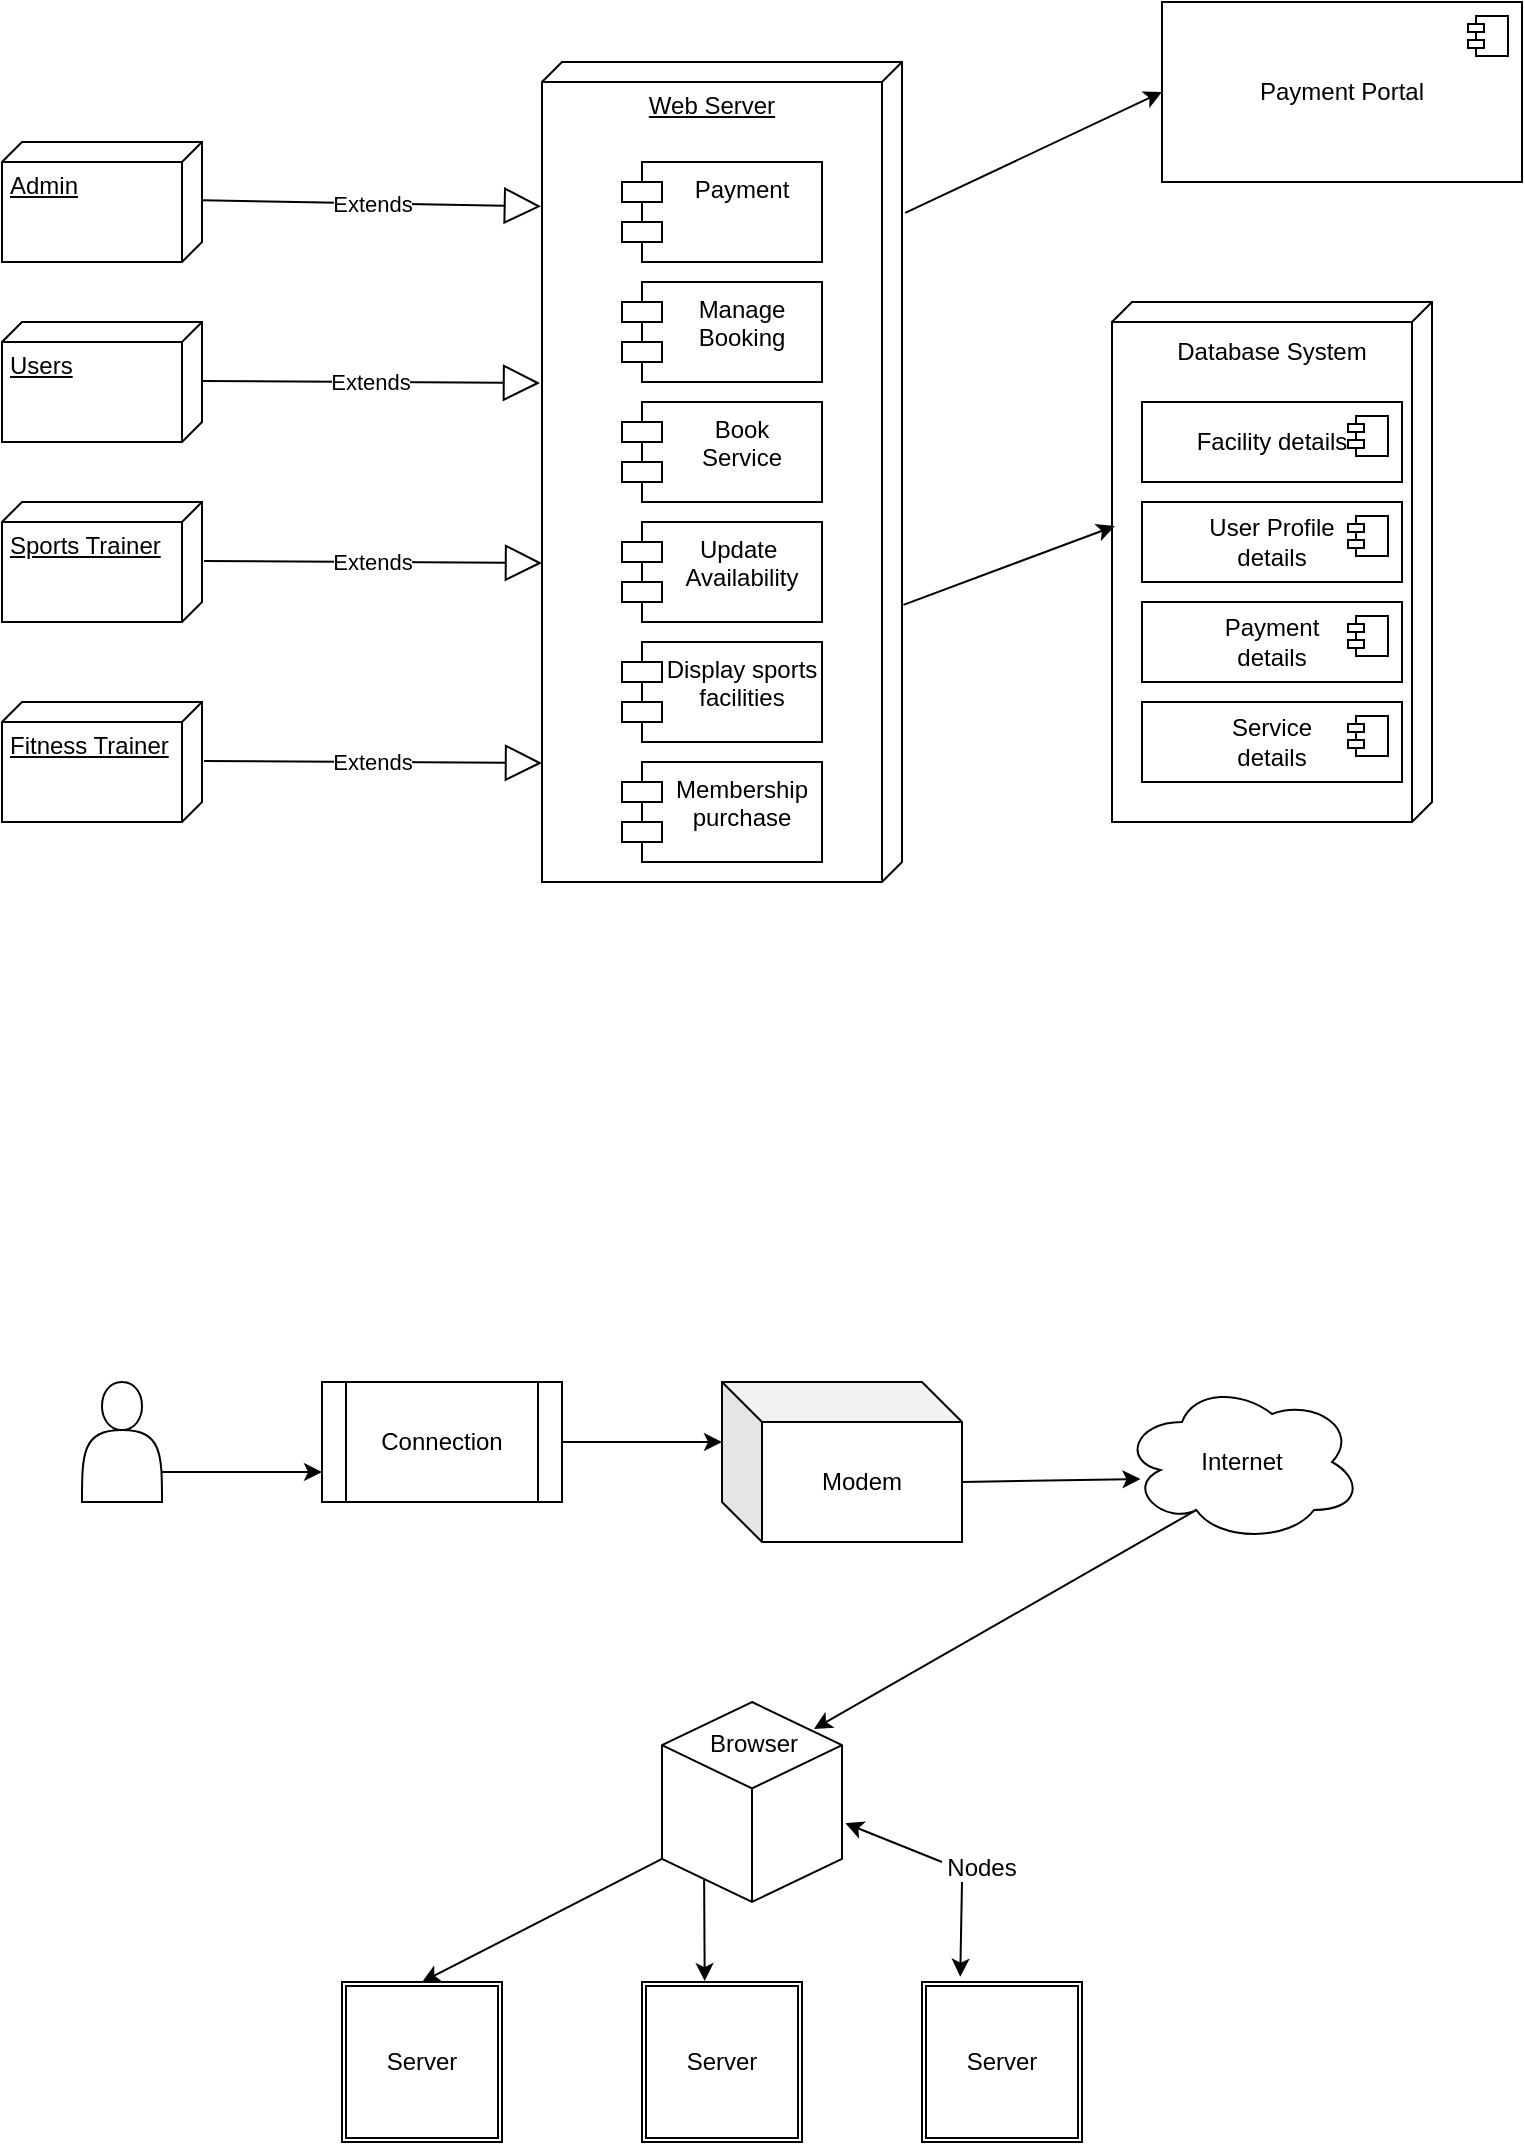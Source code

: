 <mxfile version="21.6.5" type="device">
  <diagram name="Page-1" id="a0GZQNjRFC3bPyHCfK1t">
    <mxGraphModel dx="1446" dy="710" grid="1" gridSize="10" guides="1" tooltips="1" connect="1" arrows="1" fold="1" page="1" pageScale="1" pageWidth="4681" pageHeight="3300" math="0" shadow="0">
      <root>
        <mxCell id="0" />
        <mxCell id="1" parent="0" />
        <mxCell id="LejGBaHCusOCE5LeDsdk-1" value="Web Server" style="verticalAlign=top;align=center;spacingTop=8;spacingLeft=2;spacingRight=12;shape=cube;size=10;direction=south;fontStyle=4;html=1;whiteSpace=wrap;" parent="1" vertex="1">
          <mxGeometry x="430" y="120" width="180" height="410" as="geometry" />
        </mxCell>
        <mxCell id="LejGBaHCusOCE5LeDsdk-2" value="Admin" style="verticalAlign=top;align=left;spacingTop=8;spacingLeft=2;spacingRight=12;shape=cube;size=10;direction=south;fontStyle=4;html=1;whiteSpace=wrap;" parent="1" vertex="1">
          <mxGeometry x="160" y="160" width="100" height="60" as="geometry" />
        </mxCell>
        <mxCell id="LejGBaHCusOCE5LeDsdk-3" value="Users" style="verticalAlign=top;align=left;spacingTop=8;spacingLeft=2;spacingRight=12;shape=cube;size=10;direction=south;fontStyle=4;html=1;whiteSpace=wrap;" parent="1" vertex="1">
          <mxGeometry x="160" y="250" width="100" height="60" as="geometry" />
        </mxCell>
        <mxCell id="LejGBaHCusOCE5LeDsdk-4" value="Sports Trainer" style="verticalAlign=top;align=left;spacingTop=8;spacingLeft=2;spacingRight=12;shape=cube;size=10;direction=south;fontStyle=4;html=1;whiteSpace=wrap;" parent="1" vertex="1">
          <mxGeometry x="160" y="340" width="100" height="60" as="geometry" />
        </mxCell>
        <mxCell id="LejGBaHCusOCE5LeDsdk-5" value="Fitness Trainer" style="verticalAlign=top;align=left;spacingTop=8;spacingLeft=2;spacingRight=12;shape=cube;size=10;direction=south;fontStyle=4;html=1;whiteSpace=wrap;" parent="1" vertex="1">
          <mxGeometry x="160" y="440" width="100" height="60" as="geometry" />
        </mxCell>
        <mxCell id="LejGBaHCusOCE5LeDsdk-8" value="Extends" style="endArrow=block;endSize=16;endFill=0;html=1;rounded=0;exitX=0.485;exitY=0.001;exitDx=0;exitDy=0;exitPerimeter=0;entryX=0.176;entryY=1.003;entryDx=0;entryDy=0;entryPerimeter=0;" parent="1" source="LejGBaHCusOCE5LeDsdk-2" target="LejGBaHCusOCE5LeDsdk-1" edge="1">
          <mxGeometry width="160" relative="1" as="geometry">
            <mxPoint x="430" y="320" as="sourcePoint" />
            <mxPoint x="590" y="320" as="targetPoint" />
          </mxGeometry>
        </mxCell>
        <mxCell id="LejGBaHCusOCE5LeDsdk-9" value="Extends" style="endArrow=block;endSize=16;endFill=0;html=1;rounded=0;exitX=0.485;exitY=0.001;exitDx=0;exitDy=0;exitPerimeter=0;entryX=0.176;entryY=1.003;entryDx=0;entryDy=0;entryPerimeter=0;" parent="1" edge="1">
          <mxGeometry width="160" relative="1" as="geometry">
            <mxPoint x="260" y="279.5" as="sourcePoint" />
            <mxPoint x="429" y="280.5" as="targetPoint" />
          </mxGeometry>
        </mxCell>
        <mxCell id="LejGBaHCusOCE5LeDsdk-10" value="Extends" style="endArrow=block;endSize=16;endFill=0;html=1;rounded=0;exitX=0.485;exitY=0.001;exitDx=0;exitDy=0;exitPerimeter=0;entryX=0.176;entryY=1.003;entryDx=0;entryDy=0;entryPerimeter=0;" parent="1" edge="1">
          <mxGeometry width="160" relative="1" as="geometry">
            <mxPoint x="261" y="369.5" as="sourcePoint" />
            <mxPoint x="430" y="370.5" as="targetPoint" />
          </mxGeometry>
        </mxCell>
        <mxCell id="LejGBaHCusOCE5LeDsdk-11" value="Extends" style="endArrow=block;endSize=16;endFill=0;html=1;rounded=0;exitX=0.485;exitY=0.001;exitDx=0;exitDy=0;exitPerimeter=0;entryX=0.176;entryY=1.003;entryDx=0;entryDy=0;entryPerimeter=0;" parent="1" edge="1">
          <mxGeometry width="160" relative="1" as="geometry">
            <mxPoint x="261" y="469.5" as="sourcePoint" />
            <mxPoint x="430" y="470.5" as="targetPoint" />
          </mxGeometry>
        </mxCell>
        <mxCell id="LejGBaHCusOCE5LeDsdk-12" value="Payment" style="shape=module;align=left;spacingLeft=20;align=center;verticalAlign=top;whiteSpace=wrap;html=1;" parent="1" vertex="1">
          <mxGeometry x="470" y="170" width="100" height="50" as="geometry" />
        </mxCell>
        <mxCell id="LejGBaHCusOCE5LeDsdk-13" value="Manage&lt;br&gt;Booking" style="shape=module;align=left;spacingLeft=20;align=center;verticalAlign=top;whiteSpace=wrap;html=1;" parent="1" vertex="1">
          <mxGeometry x="470" y="230" width="100" height="50" as="geometry" />
        </mxCell>
        <mxCell id="LejGBaHCusOCE5LeDsdk-14" value="Book&lt;br&gt;Service" style="shape=module;align=left;spacingLeft=20;align=center;verticalAlign=top;whiteSpace=wrap;html=1;" parent="1" vertex="1">
          <mxGeometry x="470" y="290" width="100" height="50" as="geometry" />
        </mxCell>
        <mxCell id="LejGBaHCusOCE5LeDsdk-15" value="Update&amp;nbsp;&lt;br&gt;Availability" style="shape=module;align=left;spacingLeft=20;align=center;verticalAlign=top;whiteSpace=wrap;html=1;" parent="1" vertex="1">
          <mxGeometry x="470" y="350" width="100" height="50" as="geometry" />
        </mxCell>
        <mxCell id="LejGBaHCusOCE5LeDsdk-16" value="Display sports facilities" style="shape=module;align=left;spacingLeft=20;align=center;verticalAlign=top;whiteSpace=wrap;html=1;" parent="1" vertex="1">
          <mxGeometry x="470" y="410" width="100" height="50" as="geometry" />
        </mxCell>
        <mxCell id="LejGBaHCusOCE5LeDsdk-17" value="Membership&lt;br&gt;purchase" style="shape=module;align=left;spacingLeft=20;align=center;verticalAlign=top;whiteSpace=wrap;html=1;" parent="1" vertex="1">
          <mxGeometry x="470" y="470" width="100" height="50" as="geometry" />
        </mxCell>
        <mxCell id="LejGBaHCusOCE5LeDsdk-18" value="Payment Portal" style="html=1;dropTarget=0;whiteSpace=wrap;" parent="1" vertex="1">
          <mxGeometry x="740" y="90" width="180" height="90" as="geometry" />
        </mxCell>
        <mxCell id="LejGBaHCusOCE5LeDsdk-19" value="" style="shape=module;jettyWidth=8;jettyHeight=4;" parent="LejGBaHCusOCE5LeDsdk-18" vertex="1">
          <mxGeometry x="1" width="20" height="20" relative="1" as="geometry">
            <mxPoint x="-27" y="7" as="offset" />
          </mxGeometry>
        </mxCell>
        <mxCell id="LejGBaHCusOCE5LeDsdk-20" value="" style="endArrow=classic;html=1;rounded=0;entryX=0;entryY=0.5;entryDx=0;entryDy=0;exitX=0.184;exitY=-0.009;exitDx=0;exitDy=0;exitPerimeter=0;" parent="1" source="LejGBaHCusOCE5LeDsdk-1" target="LejGBaHCusOCE5LeDsdk-18" edge="1">
          <mxGeometry width="50" height="50" relative="1" as="geometry">
            <mxPoint x="500" y="270" as="sourcePoint" />
            <mxPoint x="550" y="220" as="targetPoint" />
          </mxGeometry>
        </mxCell>
        <mxCell id="LejGBaHCusOCE5LeDsdk-21" value="" style="verticalAlign=top;align=left;spacingTop=8;spacingLeft=2;spacingRight=12;shape=cube;size=10;direction=south;fontStyle=4;html=1;whiteSpace=wrap;" parent="1" vertex="1">
          <mxGeometry x="715" y="240" width="160" height="260" as="geometry" />
        </mxCell>
        <mxCell id="LejGBaHCusOCE5LeDsdk-22" value="Database System" style="text;strokeColor=none;align=center;fillColor=none;html=1;verticalAlign=middle;whiteSpace=wrap;rounded=0;" parent="1" vertex="1">
          <mxGeometry x="740" y="250" width="110" height="30" as="geometry" />
        </mxCell>
        <mxCell id="LejGBaHCusOCE5LeDsdk-23" value="Facility details" style="html=1;dropTarget=0;whiteSpace=wrap;" parent="1" vertex="1">
          <mxGeometry x="730" y="290" width="130" height="40" as="geometry" />
        </mxCell>
        <mxCell id="LejGBaHCusOCE5LeDsdk-24" value="" style="shape=module;jettyWidth=8;jettyHeight=4;" parent="LejGBaHCusOCE5LeDsdk-23" vertex="1">
          <mxGeometry x="1" width="20" height="20" relative="1" as="geometry">
            <mxPoint x="-27" y="7" as="offset" />
          </mxGeometry>
        </mxCell>
        <mxCell id="LejGBaHCusOCE5LeDsdk-27" value="User Profile &lt;br&gt;details" style="html=1;dropTarget=0;whiteSpace=wrap;" parent="1" vertex="1">
          <mxGeometry x="730" y="340" width="130" height="40" as="geometry" />
        </mxCell>
        <mxCell id="LejGBaHCusOCE5LeDsdk-28" value="" style="shape=module;jettyWidth=8;jettyHeight=4;" parent="LejGBaHCusOCE5LeDsdk-27" vertex="1">
          <mxGeometry x="1" width="20" height="20" relative="1" as="geometry">
            <mxPoint x="-27" y="7" as="offset" />
          </mxGeometry>
        </mxCell>
        <mxCell id="LejGBaHCusOCE5LeDsdk-29" value="Payment&lt;br&gt;details" style="html=1;dropTarget=0;whiteSpace=wrap;" parent="1" vertex="1">
          <mxGeometry x="730" y="390" width="130" height="40" as="geometry" />
        </mxCell>
        <mxCell id="LejGBaHCusOCE5LeDsdk-30" value="" style="shape=module;jettyWidth=8;jettyHeight=4;" parent="LejGBaHCusOCE5LeDsdk-29" vertex="1">
          <mxGeometry x="1" width="20" height="20" relative="1" as="geometry">
            <mxPoint x="-27" y="7" as="offset" />
          </mxGeometry>
        </mxCell>
        <mxCell id="LejGBaHCusOCE5LeDsdk-31" value="Service&lt;br&gt;details" style="html=1;dropTarget=0;whiteSpace=wrap;" parent="1" vertex="1">
          <mxGeometry x="730" y="440" width="130" height="40" as="geometry" />
        </mxCell>
        <mxCell id="LejGBaHCusOCE5LeDsdk-32" value="" style="shape=module;jettyWidth=8;jettyHeight=4;" parent="LejGBaHCusOCE5LeDsdk-31" vertex="1">
          <mxGeometry x="1" width="20" height="20" relative="1" as="geometry">
            <mxPoint x="-27" y="7" as="offset" />
          </mxGeometry>
        </mxCell>
        <mxCell id="LejGBaHCusOCE5LeDsdk-33" value="" style="endArrow=classic;html=1;rounded=0;exitX=0.662;exitY=-0.004;exitDx=0;exitDy=0;exitPerimeter=0;entryX=0.431;entryY=0.991;entryDx=0;entryDy=0;entryPerimeter=0;" parent="1" source="LejGBaHCusOCE5LeDsdk-1" target="LejGBaHCusOCE5LeDsdk-21" edge="1">
          <mxGeometry width="50" height="50" relative="1" as="geometry">
            <mxPoint x="640" y="400" as="sourcePoint" />
            <mxPoint x="690" y="350" as="targetPoint" />
          </mxGeometry>
        </mxCell>
        <mxCell id="LejGBaHCusOCE5LeDsdk-34" value="" style="shape=actor;whiteSpace=wrap;html=1;" parent="1" vertex="1">
          <mxGeometry x="200" y="780" width="40" height="60" as="geometry" />
        </mxCell>
        <mxCell id="LejGBaHCusOCE5LeDsdk-35" value="Connection" style="shape=process;whiteSpace=wrap;html=1;backgroundOutline=1;" parent="1" vertex="1">
          <mxGeometry x="320" y="780" width="120" height="60" as="geometry" />
        </mxCell>
        <mxCell id="LejGBaHCusOCE5LeDsdk-36" value="" style="endArrow=classic;html=1;rounded=0;exitX=1;exitY=0.75;exitDx=0;exitDy=0;entryX=0;entryY=0.75;entryDx=0;entryDy=0;" parent="1" source="LejGBaHCusOCE5LeDsdk-34" target="LejGBaHCusOCE5LeDsdk-35" edge="1">
          <mxGeometry width="50" height="50" relative="1" as="geometry">
            <mxPoint x="510" y="720" as="sourcePoint" />
            <mxPoint x="560" y="670" as="targetPoint" />
          </mxGeometry>
        </mxCell>
        <mxCell id="LejGBaHCusOCE5LeDsdk-37" value="Modem" style="shape=cube;whiteSpace=wrap;html=1;boundedLbl=1;backgroundOutline=1;darkOpacity=0.05;darkOpacity2=0.1;" parent="1" vertex="1">
          <mxGeometry x="520" y="780" width="120" height="80" as="geometry" />
        </mxCell>
        <mxCell id="LejGBaHCusOCE5LeDsdk-38" value="" style="endArrow=classic;html=1;rounded=0;exitX=1;exitY=0.5;exitDx=0;exitDy=0;entryX=0;entryY=0;entryDx=0;entryDy=30;entryPerimeter=0;" parent="1" source="LejGBaHCusOCE5LeDsdk-35" target="LejGBaHCusOCE5LeDsdk-37" edge="1">
          <mxGeometry width="50" height="50" relative="1" as="geometry">
            <mxPoint x="510" y="720" as="sourcePoint" />
            <mxPoint x="560" y="670" as="targetPoint" />
          </mxGeometry>
        </mxCell>
        <mxCell id="LejGBaHCusOCE5LeDsdk-39" value="Internet" style="ellipse;shape=cloud;whiteSpace=wrap;html=1;" parent="1" vertex="1">
          <mxGeometry x="720" y="780" width="120" height="80" as="geometry" />
        </mxCell>
        <mxCell id="LejGBaHCusOCE5LeDsdk-40" value="" style="endArrow=classic;html=1;rounded=0;entryX=0.077;entryY=0.606;entryDx=0;entryDy=0;entryPerimeter=0;" parent="1" target="LejGBaHCusOCE5LeDsdk-39" edge="1">
          <mxGeometry width="50" height="50" relative="1" as="geometry">
            <mxPoint x="640" y="830" as="sourcePoint" />
            <mxPoint x="690" y="780" as="targetPoint" />
          </mxGeometry>
        </mxCell>
        <mxCell id="LejGBaHCusOCE5LeDsdk-41" value="" style="html=1;whiteSpace=wrap;shape=isoCube2;backgroundOutline=1;isoAngle=15;" parent="1" vertex="1">
          <mxGeometry x="490" y="940" width="90" height="100" as="geometry" />
        </mxCell>
        <mxCell id="LejGBaHCusOCE5LeDsdk-42" value="Browser" style="text;strokeColor=none;align=center;fillColor=none;html=1;verticalAlign=middle;whiteSpace=wrap;rounded=0;" parent="1" vertex="1">
          <mxGeometry x="506" y="946" width="60" height="30" as="geometry" />
        </mxCell>
        <mxCell id="LejGBaHCusOCE5LeDsdk-43" value="" style="endArrow=classic;html=1;rounded=0;entryX=1;entryY=0.25;entryDx=0;entryDy=0;exitX=0.31;exitY=0.8;exitDx=0;exitDy=0;exitPerimeter=0;" parent="1" source="LejGBaHCusOCE5LeDsdk-39" target="LejGBaHCusOCE5LeDsdk-42" edge="1">
          <mxGeometry width="50" height="50" relative="1" as="geometry">
            <mxPoint x="510" y="980" as="sourcePoint" />
            <mxPoint x="560" y="930" as="targetPoint" />
          </mxGeometry>
        </mxCell>
        <mxCell id="LejGBaHCusOCE5LeDsdk-44" value="Server" style="shape=ext;double=1;whiteSpace=wrap;html=1;aspect=fixed;" parent="1" vertex="1">
          <mxGeometry x="330" y="1080" width="80" height="80" as="geometry" />
        </mxCell>
        <mxCell id="LejGBaHCusOCE5LeDsdk-45" value="Server" style="shape=ext;double=1;whiteSpace=wrap;html=1;aspect=fixed;" parent="1" vertex="1">
          <mxGeometry x="620" y="1080" width="80" height="80" as="geometry" />
        </mxCell>
        <mxCell id="LejGBaHCusOCE5LeDsdk-46" value="Server" style="shape=ext;double=1;whiteSpace=wrap;html=1;aspect=fixed;" parent="1" vertex="1">
          <mxGeometry x="480" y="1080" width="80" height="80" as="geometry" />
        </mxCell>
        <mxCell id="LejGBaHCusOCE5LeDsdk-47" value="" style="endArrow=classic;html=1;rounded=0;exitX=0;exitY=0;exitDx=0;exitDy=78.393;exitPerimeter=0;entryX=0.5;entryY=0;entryDx=0;entryDy=0;" parent="1" source="LejGBaHCusOCE5LeDsdk-41" target="LejGBaHCusOCE5LeDsdk-44" edge="1">
          <mxGeometry width="50" height="50" relative="1" as="geometry">
            <mxPoint x="400" y="1050" as="sourcePoint" />
            <mxPoint x="450" y="1000" as="targetPoint" />
          </mxGeometry>
        </mxCell>
        <mxCell id="LejGBaHCusOCE5LeDsdk-49" value="" style="endArrow=classic;html=1;rounded=0;exitX=0.234;exitY=0.89;exitDx=0;exitDy=0;exitPerimeter=0;entryX=0.392;entryY=-0.006;entryDx=0;entryDy=0;entryPerimeter=0;" parent="1" source="LejGBaHCusOCE5LeDsdk-41" target="LejGBaHCusOCE5LeDsdk-46" edge="1">
          <mxGeometry width="50" height="50" relative="1" as="geometry">
            <mxPoint x="500" y="1028" as="sourcePoint" />
            <mxPoint x="420" y="1090" as="targetPoint" />
          </mxGeometry>
        </mxCell>
        <mxCell id="LejGBaHCusOCE5LeDsdk-50" value="" style="endArrow=classic;html=1;rounded=0;entryX=1.019;entryY=0.606;entryDx=0;entryDy=0;entryPerimeter=0;" parent="1" target="LejGBaHCusOCE5LeDsdk-41" edge="1">
          <mxGeometry width="50" height="50" relative="1" as="geometry">
            <mxPoint x="630" y="1020" as="sourcePoint" />
            <mxPoint x="600" y="990" as="targetPoint" />
          </mxGeometry>
        </mxCell>
        <mxCell id="LejGBaHCusOCE5LeDsdk-51" value="" style="endArrow=classic;html=1;rounded=0;entryX=0.239;entryY=-0.033;entryDx=0;entryDy=0;entryPerimeter=0;" parent="1" target="LejGBaHCusOCE5LeDsdk-45" edge="1">
          <mxGeometry width="50" height="50" relative="1" as="geometry">
            <mxPoint x="640" y="1030" as="sourcePoint" />
            <mxPoint x="592" y="1011" as="targetPoint" />
          </mxGeometry>
        </mxCell>
        <mxCell id="LejGBaHCusOCE5LeDsdk-52" value="Nodes" style="text;strokeColor=none;align=center;fillColor=none;html=1;verticalAlign=middle;whiteSpace=wrap;rounded=0;" parent="1" vertex="1">
          <mxGeometry x="620" y="1008" width="60" height="30" as="geometry" />
        </mxCell>
      </root>
    </mxGraphModel>
  </diagram>
</mxfile>
